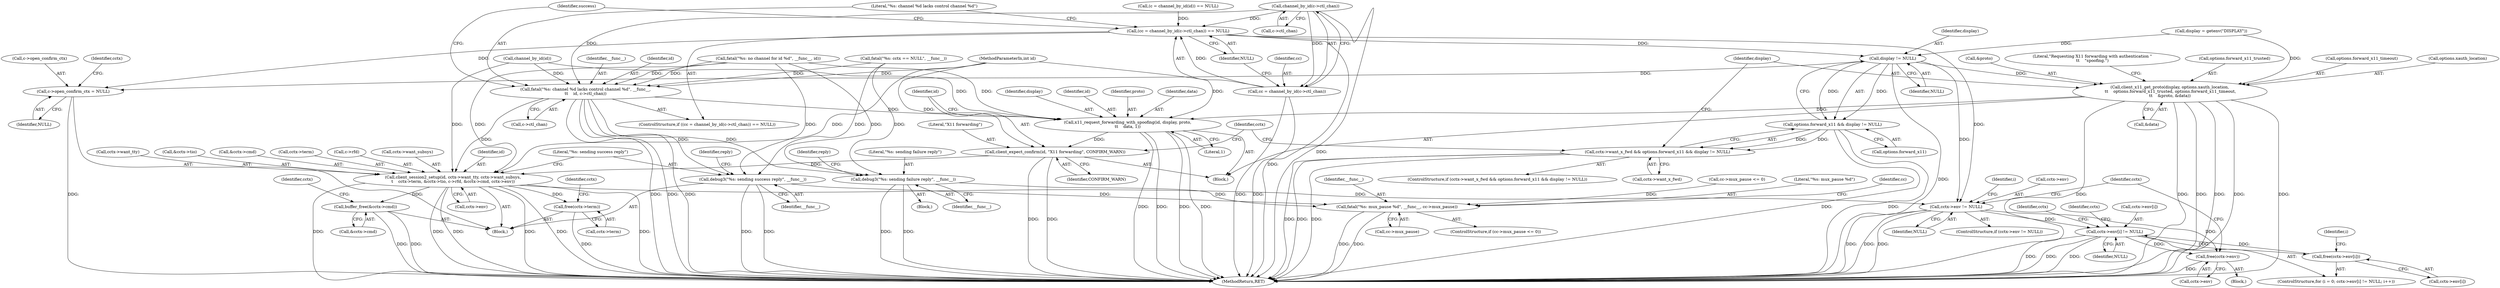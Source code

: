 digraph "0_mindrot_ed4ce82dbfa8a3a3c8ea6fa0db113c71e234416c_0@pointer" {
"1000143" [label="(Call,channel_by_id(c->ctl_chan))"];
"1000140" [label="(Call,(cc = channel_by_id(c->ctl_chan)) == NULL)"];
"1000193" [label="(Call,display != NULL)"];
"1000189" [label="(Call,options.forward_x11 && display != NULL)"];
"1000185" [label="(Call,cctx->want_x_fwd && options.forward_x11 && display != NULL)"];
"1000199" [label="(Call,client_x11_get_proto(display, options.xauth_location,\n \t\t    options.forward_x11_trusted, options.forward_x11_timeout,\n\t\t    &proto, &data))"];
"1000216" [label="(Call,x11_request_forwarding_with_spoofing(id, display, proto,\n\t\t    data, 1))"];
"1000222" [label="(Call,client_expect_confirm(id, \"X11 forwarding\", CONFIRM_WARN))"];
"1000236" [label="(Call,client_session2_setup(id, cctx->want_tty, cctx->want_subsys,\n\t    cctx->term, &cctx->tio, c->rfd, &cctx->cmd, cctx->env))"];
"1000320" [label="(Call,buffer_free(&cctx->cmd))"];
"1000325" [label="(Call,free(cctx->term))"];
"1000330" [label="(Call,cctx->env != NULL)"];
"1000340" [label="(Call,cctx->env[i] != NULL)"];
"1000349" [label="(Call,free(cctx->env[i]))"];
"1000355" [label="(Call,free(cctx->env))"];
"1000315" [label="(Call,c->open_confirm_ctx = NULL)"];
"1000141" [label="(Call,cc = channel_by_id(c->ctl_chan))"];
"1000148" [label="(Call,fatal(\"%s: channel %d lacks control channel %d\", __func__,\n\t\t    id, c->ctl_chan))"];
"1000159" [label="(Call,debug3(\"%s: sending failure reply\", __func__))"];
"1000304" [label="(Call,fatal(\"%s: mux_pause %d\", __func__, cc->mux_pause))"];
"1000261" [label="(Call,debug3(\"%s: sending success reply\", __func__))"];
"1000307" [label="(Call,cc->mux_pause)"];
"1000141" [label="(Call,cc = channel_by_id(c->ctl_chan))"];
"1000160" [label="(Literal,\"%s: sending failure reply\")"];
"1000193" [label="(Call,display != NULL)"];
"1000129" [label="(Call,(c = channel_by_id(id)) == NULL)"];
"1000184" [label="(ControlStructure,if (cctx->want_x_fwd && options.forward_x11 && display != NULL))"];
"1000330" [label="(Call,cctx->env != NULL)"];
"1000327" [label="(Identifier,cctx)"];
"1000152" [label="(Call,c->ctl_chan)"];
"1000254" [label="(Call,&cctx->cmd)"];
"1000355" [label="(Call,free(cctx->env))"];
"1000194" [label="(Identifier,display)"];
"1000157" [label="(Identifier,success)"];
"1000212" [label="(Call,&data)"];
"1000210" [label="(Call,&proto)"];
"1000218" [label="(Identifier,display)"];
"1000223" [label="(Identifier,id)"];
"1000139" [label="(ControlStructure,if ((cc = channel_by_id(c->ctl_chan)) == NULL))"];
"1000356" [label="(Call,cctx->env)"];
"1000159" [label="(Call,debug3(\"%s: sending failure reply\", __func__))"];
"1000262" [label="(Literal,\"%s: sending success reply\")"];
"1000186" [label="(Call,cctx->want_x_fwd)"];
"1000335" [label="(Block,)"];
"1000336" [label="(ControlStructure,for (i = 0; cctx->env[i] != NULL; i++))"];
"1000221" [label="(Literal,1)"];
"1000200" [label="(Identifier,display)"];
"1000341" [label="(Call,cctx->env[i])"];
"1000338" [label="(Identifier,i)"];
"1000352" [label="(Identifier,cctx)"];
"1000326" [label="(Call,cctx->term)"];
"1000225" [label="(Identifier,CONFIRM_WARN)"];
"1000346" [label="(Identifier,NULL)"];
"1000321" [label="(Call,&cctx->cmd)"];
"1000140" [label="(Call,(cc = channel_by_id(c->ctl_chan)) == NULL)"];
"1000215" [label="(Literal,\"Requesting X11 forwarding with authentication \"\n\t\t    \"spoofing.\")"];
"1000348" [label="(Identifier,i)"];
"1000244" [label="(Call,cctx->term)"];
"1000251" [label="(Call,c->rfd)"];
"1000320" [label="(Call,buffer_free(&cctx->cmd))"];
"1000217" [label="(Identifier,id)"];
"1000361" [label="(MethodReturn,RET)"];
"1000204" [label="(Call,options.forward_x11_trusted)"];
"1000261" [label="(Call,debug3(\"%s: sending success reply\", __func__))"];
"1000258" [label="(Call,cctx->env)"];
"1000147" [label="(Identifier,NULL)"];
"1000323" [label="(Identifier,cctx)"];
"1000349" [label="(Call,free(cctx->env[i]))"];
"1000306" [label="(Identifier,__func__)"];
"1000224" [label="(Literal,\"X11 forwarding\")"];
"1000241" [label="(Call,cctx->want_subsys)"];
"1000304" [label="(Call,fatal(\"%s: mux_pause %d\", __func__, cc->mux_pause))"];
"1000266" [label="(Identifier,reply)"];
"1000161" [label="(Identifier,__func__)"];
"1000143" [label="(Call,channel_by_id(c->ctl_chan))"];
"1000360" [label="(Identifier,cctx)"];
"1000331" [label="(Call,cctx->env)"];
"1000222" [label="(Call,client_expect_confirm(id, \"X11 forwarding\", CONFIRM_WARN))"];
"1000299" [label="(Call,cc->mux_pause <= 0)"];
"1000357" [label="(Identifier,cctx)"];
"1000315" [label="(Call,c->open_confirm_ctx = NULL)"];
"1000236" [label="(Call,client_session2_setup(id, cctx->want_tty, cctx->want_subsys,\n\t    cctx->term, &cctx->tio, c->rfd, &cctx->cmd, cctx->env))"];
"1000196" [label="(Block,)"];
"1000334" [label="(Identifier,NULL)"];
"1000144" [label="(Call,c->ctl_chan)"];
"1000150" [label="(Identifier,__func__)"];
"1000316" [label="(Call,c->open_confirm_ctx)"];
"1000305" [label="(Literal,\"%s: mux_pause %d\")"];
"1000151" [label="(Identifier,id)"];
"1000219" [label="(Identifier,proto)"];
"1000164" [label="(Identifier,reply)"];
"1000229" [label="(Identifier,cctx)"];
"1000340" [label="(Call,cctx->env[i] != NULL)"];
"1000332" [label="(Identifier,cctx)"];
"1000195" [label="(Identifier,NULL)"];
"1000132" [label="(Call,channel_by_id(id))"];
"1000148" [label="(Call,fatal(\"%s: channel %d lacks control channel %d\", __func__,\n\t\t    id, c->ctl_chan))"];
"1000298" [label="(ControlStructure,if (cc->mux_pause <= 0))"];
"1000111" [label="(Block,)"];
"1000237" [label="(Identifier,id)"];
"1000142" [label="(Identifier,cc)"];
"1000135" [label="(Call,fatal(\"%s: no channel for id %d\", __func__, id))"];
"1000325" [label="(Call,free(cctx->term))"];
"1000207" [label="(Call,options.forward_x11_timeout)"];
"1000185" [label="(Call,cctx->want_x_fwd && options.forward_x11 && display != NULL)"];
"1000312" [label="(Identifier,cc)"];
"1000238" [label="(Call,cctx->want_tty)"];
"1000149" [label="(Literal,\"%s: channel %d lacks control channel %d\")"];
"1000201" [label="(Call,options.xauth_location)"];
"1000329" [label="(ControlStructure,if (cctx->env != NULL))"];
"1000180" [label="(Call,display = getenv(\"DISPLAY\"))"];
"1000189" [label="(Call,options.forward_x11 && display != NULL)"];
"1000216" [label="(Call,x11_request_forwarding_with_spoofing(id, display, proto,\n\t\t    data, 1))"];
"1000125" [label="(Call,fatal(\"%s: cctx == NULL\", __func__))"];
"1000190" [label="(Call,options.forward_x11)"];
"1000350" [label="(Call,cctx->env[i])"];
"1000247" [label="(Call,&cctx->tio)"];
"1000319" [label="(Identifier,NULL)"];
"1000158" [label="(Block,)"];
"1000220" [label="(Identifier,data)"];
"1000199" [label="(Call,client_x11_get_proto(display, options.xauth_location,\n \t\t    options.forward_x11_trusted, options.forward_x11_timeout,\n\t\t    &proto, &data))"];
"1000263" [label="(Identifier,__func__)"];
"1000108" [label="(MethodParameterIn,int id)"];
"1000143" -> "1000141"  [label="AST: "];
"1000143" -> "1000144"  [label="CFG: "];
"1000144" -> "1000143"  [label="AST: "];
"1000141" -> "1000143"  [label="CFG: "];
"1000143" -> "1000361"  [label="DDG: "];
"1000143" -> "1000140"  [label="DDG: "];
"1000143" -> "1000141"  [label="DDG: "];
"1000143" -> "1000148"  [label="DDG: "];
"1000140" -> "1000139"  [label="AST: "];
"1000140" -> "1000147"  [label="CFG: "];
"1000141" -> "1000140"  [label="AST: "];
"1000147" -> "1000140"  [label="AST: "];
"1000149" -> "1000140"  [label="CFG: "];
"1000157" -> "1000140"  [label="CFG: "];
"1000140" -> "1000361"  [label="DDG: "];
"1000141" -> "1000140"  [label="DDG: "];
"1000129" -> "1000140"  [label="DDG: "];
"1000140" -> "1000193"  [label="DDG: "];
"1000140" -> "1000315"  [label="DDG: "];
"1000140" -> "1000330"  [label="DDG: "];
"1000193" -> "1000189"  [label="AST: "];
"1000193" -> "1000195"  [label="CFG: "];
"1000194" -> "1000193"  [label="AST: "];
"1000195" -> "1000193"  [label="AST: "];
"1000189" -> "1000193"  [label="CFG: "];
"1000193" -> "1000361"  [label="DDG: "];
"1000193" -> "1000189"  [label="DDG: "];
"1000193" -> "1000189"  [label="DDG: "];
"1000180" -> "1000193"  [label="DDG: "];
"1000193" -> "1000199"  [label="DDG: "];
"1000193" -> "1000315"  [label="DDG: "];
"1000193" -> "1000330"  [label="DDG: "];
"1000189" -> "1000185"  [label="AST: "];
"1000189" -> "1000190"  [label="CFG: "];
"1000190" -> "1000189"  [label="AST: "];
"1000185" -> "1000189"  [label="CFG: "];
"1000189" -> "1000361"  [label="DDG: "];
"1000189" -> "1000361"  [label="DDG: "];
"1000189" -> "1000185"  [label="DDG: "];
"1000189" -> "1000185"  [label="DDG: "];
"1000185" -> "1000184"  [label="AST: "];
"1000185" -> "1000186"  [label="CFG: "];
"1000186" -> "1000185"  [label="AST: "];
"1000200" -> "1000185"  [label="CFG: "];
"1000229" -> "1000185"  [label="CFG: "];
"1000185" -> "1000361"  [label="DDG: "];
"1000185" -> "1000361"  [label="DDG: "];
"1000185" -> "1000361"  [label="DDG: "];
"1000199" -> "1000196"  [label="AST: "];
"1000199" -> "1000212"  [label="CFG: "];
"1000200" -> "1000199"  [label="AST: "];
"1000201" -> "1000199"  [label="AST: "];
"1000204" -> "1000199"  [label="AST: "];
"1000207" -> "1000199"  [label="AST: "];
"1000210" -> "1000199"  [label="AST: "];
"1000212" -> "1000199"  [label="AST: "];
"1000215" -> "1000199"  [label="CFG: "];
"1000199" -> "1000361"  [label="DDG: "];
"1000199" -> "1000361"  [label="DDG: "];
"1000199" -> "1000361"  [label="DDG: "];
"1000199" -> "1000361"  [label="DDG: "];
"1000199" -> "1000361"  [label="DDG: "];
"1000199" -> "1000361"  [label="DDG: "];
"1000180" -> "1000199"  [label="DDG: "];
"1000199" -> "1000216"  [label="DDG: "];
"1000216" -> "1000196"  [label="AST: "];
"1000216" -> "1000221"  [label="CFG: "];
"1000217" -> "1000216"  [label="AST: "];
"1000218" -> "1000216"  [label="AST: "];
"1000219" -> "1000216"  [label="AST: "];
"1000220" -> "1000216"  [label="AST: "];
"1000221" -> "1000216"  [label="AST: "];
"1000223" -> "1000216"  [label="CFG: "];
"1000216" -> "1000361"  [label="DDG: "];
"1000216" -> "1000361"  [label="DDG: "];
"1000216" -> "1000361"  [label="DDG: "];
"1000216" -> "1000361"  [label="DDG: "];
"1000148" -> "1000216"  [label="DDG: "];
"1000132" -> "1000216"  [label="DDG: "];
"1000135" -> "1000216"  [label="DDG: "];
"1000108" -> "1000216"  [label="DDG: "];
"1000216" -> "1000222"  [label="DDG: "];
"1000222" -> "1000196"  [label="AST: "];
"1000222" -> "1000225"  [label="CFG: "];
"1000223" -> "1000222"  [label="AST: "];
"1000224" -> "1000222"  [label="AST: "];
"1000225" -> "1000222"  [label="AST: "];
"1000229" -> "1000222"  [label="CFG: "];
"1000222" -> "1000361"  [label="DDG: "];
"1000222" -> "1000361"  [label="DDG: "];
"1000108" -> "1000222"  [label="DDG: "];
"1000222" -> "1000236"  [label="DDG: "];
"1000236" -> "1000111"  [label="AST: "];
"1000236" -> "1000258"  [label="CFG: "];
"1000237" -> "1000236"  [label="AST: "];
"1000238" -> "1000236"  [label="AST: "];
"1000241" -> "1000236"  [label="AST: "];
"1000244" -> "1000236"  [label="AST: "];
"1000247" -> "1000236"  [label="AST: "];
"1000251" -> "1000236"  [label="AST: "];
"1000254" -> "1000236"  [label="AST: "];
"1000258" -> "1000236"  [label="AST: "];
"1000262" -> "1000236"  [label="CFG: "];
"1000236" -> "1000361"  [label="DDG: "];
"1000236" -> "1000361"  [label="DDG: "];
"1000236" -> "1000361"  [label="DDG: "];
"1000236" -> "1000361"  [label="DDG: "];
"1000236" -> "1000361"  [label="DDG: "];
"1000236" -> "1000361"  [label="DDG: "];
"1000148" -> "1000236"  [label="DDG: "];
"1000132" -> "1000236"  [label="DDG: "];
"1000135" -> "1000236"  [label="DDG: "];
"1000108" -> "1000236"  [label="DDG: "];
"1000236" -> "1000320"  [label="DDG: "];
"1000236" -> "1000325"  [label="DDG: "];
"1000236" -> "1000330"  [label="DDG: "];
"1000320" -> "1000111"  [label="AST: "];
"1000320" -> "1000321"  [label="CFG: "];
"1000321" -> "1000320"  [label="AST: "];
"1000327" -> "1000320"  [label="CFG: "];
"1000320" -> "1000361"  [label="DDG: "];
"1000320" -> "1000361"  [label="DDG: "];
"1000325" -> "1000111"  [label="AST: "];
"1000325" -> "1000326"  [label="CFG: "];
"1000326" -> "1000325"  [label="AST: "];
"1000332" -> "1000325"  [label="CFG: "];
"1000325" -> "1000361"  [label="DDG: "];
"1000330" -> "1000329"  [label="AST: "];
"1000330" -> "1000334"  [label="CFG: "];
"1000331" -> "1000330"  [label="AST: "];
"1000334" -> "1000330"  [label="AST: "];
"1000338" -> "1000330"  [label="CFG: "];
"1000360" -> "1000330"  [label="CFG: "];
"1000330" -> "1000361"  [label="DDG: "];
"1000330" -> "1000361"  [label="DDG: "];
"1000330" -> "1000361"  [label="DDG: "];
"1000330" -> "1000340"  [label="DDG: "];
"1000330" -> "1000355"  [label="DDG: "];
"1000340" -> "1000336"  [label="AST: "];
"1000340" -> "1000346"  [label="CFG: "];
"1000341" -> "1000340"  [label="AST: "];
"1000346" -> "1000340"  [label="AST: "];
"1000352" -> "1000340"  [label="CFG: "];
"1000357" -> "1000340"  [label="CFG: "];
"1000340" -> "1000361"  [label="DDG: "];
"1000340" -> "1000361"  [label="DDG: "];
"1000340" -> "1000361"  [label="DDG: "];
"1000349" -> "1000340"  [label="DDG: "];
"1000340" -> "1000349"  [label="DDG: "];
"1000340" -> "1000355"  [label="DDG: "];
"1000349" -> "1000336"  [label="AST: "];
"1000349" -> "1000350"  [label="CFG: "];
"1000350" -> "1000349"  [label="AST: "];
"1000348" -> "1000349"  [label="CFG: "];
"1000355" -> "1000335"  [label="AST: "];
"1000355" -> "1000356"  [label="CFG: "];
"1000356" -> "1000355"  [label="AST: "];
"1000360" -> "1000355"  [label="CFG: "];
"1000355" -> "1000361"  [label="DDG: "];
"1000315" -> "1000111"  [label="AST: "];
"1000315" -> "1000319"  [label="CFG: "];
"1000316" -> "1000315"  [label="AST: "];
"1000319" -> "1000315"  [label="AST: "];
"1000323" -> "1000315"  [label="CFG: "];
"1000315" -> "1000361"  [label="DDG: "];
"1000142" -> "1000141"  [label="AST: "];
"1000147" -> "1000141"  [label="CFG: "];
"1000141" -> "1000361"  [label="DDG: "];
"1000141" -> "1000361"  [label="DDG: "];
"1000148" -> "1000139"  [label="AST: "];
"1000148" -> "1000152"  [label="CFG: "];
"1000149" -> "1000148"  [label="AST: "];
"1000150" -> "1000148"  [label="AST: "];
"1000151" -> "1000148"  [label="AST: "];
"1000152" -> "1000148"  [label="AST: "];
"1000157" -> "1000148"  [label="CFG: "];
"1000148" -> "1000361"  [label="DDG: "];
"1000148" -> "1000361"  [label="DDG: "];
"1000148" -> "1000361"  [label="DDG: "];
"1000125" -> "1000148"  [label="DDG: "];
"1000135" -> "1000148"  [label="DDG: "];
"1000135" -> "1000148"  [label="DDG: "];
"1000132" -> "1000148"  [label="DDG: "];
"1000108" -> "1000148"  [label="DDG: "];
"1000148" -> "1000159"  [label="DDG: "];
"1000148" -> "1000261"  [label="DDG: "];
"1000159" -> "1000158"  [label="AST: "];
"1000159" -> "1000161"  [label="CFG: "];
"1000160" -> "1000159"  [label="AST: "];
"1000161" -> "1000159"  [label="AST: "];
"1000164" -> "1000159"  [label="CFG: "];
"1000159" -> "1000361"  [label="DDG: "];
"1000159" -> "1000361"  [label="DDG: "];
"1000125" -> "1000159"  [label="DDG: "];
"1000135" -> "1000159"  [label="DDG: "];
"1000159" -> "1000304"  [label="DDG: "];
"1000304" -> "1000298"  [label="AST: "];
"1000304" -> "1000307"  [label="CFG: "];
"1000305" -> "1000304"  [label="AST: "];
"1000306" -> "1000304"  [label="AST: "];
"1000307" -> "1000304"  [label="AST: "];
"1000312" -> "1000304"  [label="CFG: "];
"1000304" -> "1000361"  [label="DDG: "];
"1000304" -> "1000361"  [label="DDG: "];
"1000261" -> "1000304"  [label="DDG: "];
"1000299" -> "1000304"  [label="DDG: "];
"1000261" -> "1000111"  [label="AST: "];
"1000261" -> "1000263"  [label="CFG: "];
"1000262" -> "1000261"  [label="AST: "];
"1000263" -> "1000261"  [label="AST: "];
"1000266" -> "1000261"  [label="CFG: "];
"1000261" -> "1000361"  [label="DDG: "];
"1000261" -> "1000361"  [label="DDG: "];
"1000125" -> "1000261"  [label="DDG: "];
"1000135" -> "1000261"  [label="DDG: "];
}
